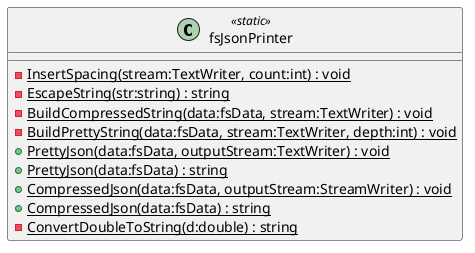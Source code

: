 @startuml
class fsJsonPrinter <<static>> {
    - {static} InsertSpacing(stream:TextWriter, count:int) : void
    - {static} EscapeString(str:string) : string
    - {static} BuildCompressedString(data:fsData, stream:TextWriter) : void
    - {static} BuildPrettyString(data:fsData, stream:TextWriter, depth:int) : void
    + {static} PrettyJson(data:fsData, outputStream:TextWriter) : void
    + {static} PrettyJson(data:fsData) : string
    + {static} CompressedJson(data:fsData, outputStream:StreamWriter) : void
    + {static} CompressedJson(data:fsData) : string
    - {static} ConvertDoubleToString(d:double) : string
}
@enduml
